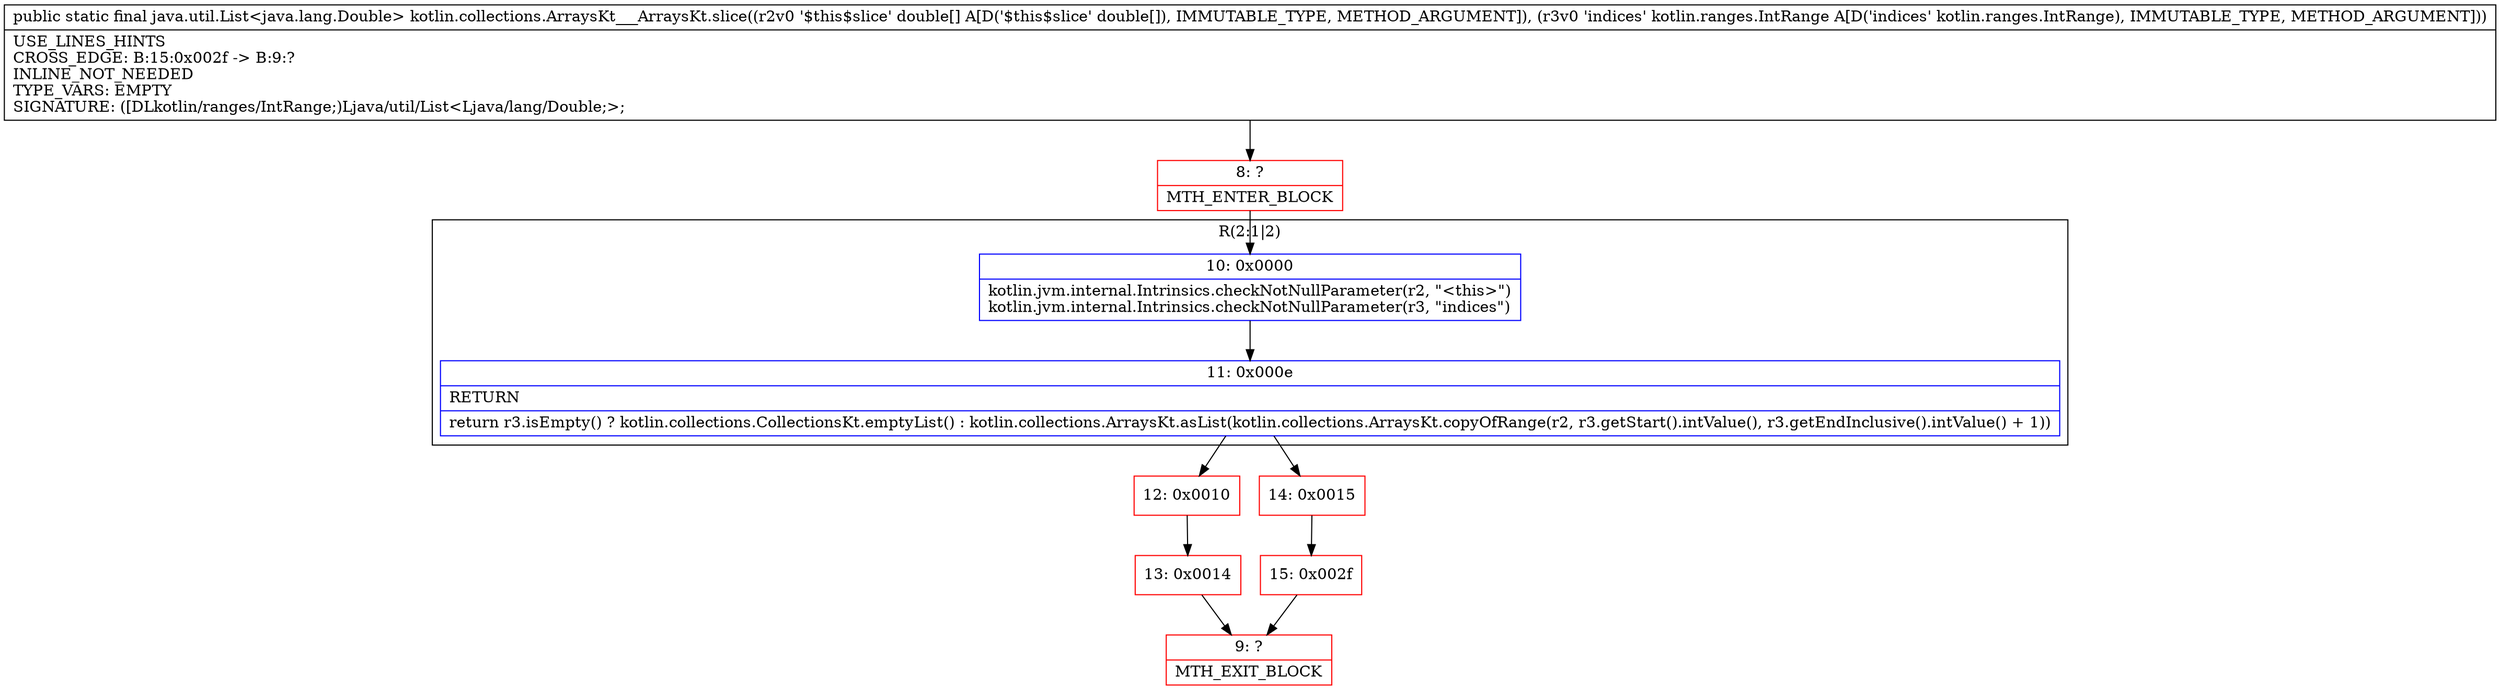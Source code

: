 digraph "CFG forkotlin.collections.ArraysKt___ArraysKt.slice([DLkotlin\/ranges\/IntRange;)Ljava\/util\/List;" {
subgraph cluster_Region_2126506644 {
label = "R(2:1|2)";
node [shape=record,color=blue];
Node_10 [shape=record,label="{10\:\ 0x0000|kotlin.jvm.internal.Intrinsics.checkNotNullParameter(r2, \"\<this\>\")\lkotlin.jvm.internal.Intrinsics.checkNotNullParameter(r3, \"indices\")\l}"];
Node_11 [shape=record,label="{11\:\ 0x000e|RETURN\l|return r3.isEmpty() ? kotlin.collections.CollectionsKt.emptyList() : kotlin.collections.ArraysKt.asList(kotlin.collections.ArraysKt.copyOfRange(r2, r3.getStart().intValue(), r3.getEndInclusive().intValue() + 1))\l}"];
}
Node_8 [shape=record,color=red,label="{8\:\ ?|MTH_ENTER_BLOCK\l}"];
Node_12 [shape=record,color=red,label="{12\:\ 0x0010}"];
Node_13 [shape=record,color=red,label="{13\:\ 0x0014}"];
Node_9 [shape=record,color=red,label="{9\:\ ?|MTH_EXIT_BLOCK\l}"];
Node_14 [shape=record,color=red,label="{14\:\ 0x0015}"];
Node_15 [shape=record,color=red,label="{15\:\ 0x002f}"];
MethodNode[shape=record,label="{public static final java.util.List\<java.lang.Double\> kotlin.collections.ArraysKt___ArraysKt.slice((r2v0 '$this$slice' double[] A[D('$this$slice' double[]), IMMUTABLE_TYPE, METHOD_ARGUMENT]), (r3v0 'indices' kotlin.ranges.IntRange A[D('indices' kotlin.ranges.IntRange), IMMUTABLE_TYPE, METHOD_ARGUMENT]))  | USE_LINES_HINTS\lCROSS_EDGE: B:15:0x002f \-\> B:9:?\lINLINE_NOT_NEEDED\lTYPE_VARS: EMPTY\lSIGNATURE: ([DLkotlin\/ranges\/IntRange;)Ljava\/util\/List\<Ljava\/lang\/Double;\>;\l}"];
MethodNode -> Node_8;Node_10 -> Node_11;
Node_11 -> Node_12;
Node_11 -> Node_14;
Node_8 -> Node_10;
Node_12 -> Node_13;
Node_13 -> Node_9;
Node_14 -> Node_15;
Node_15 -> Node_9;
}

